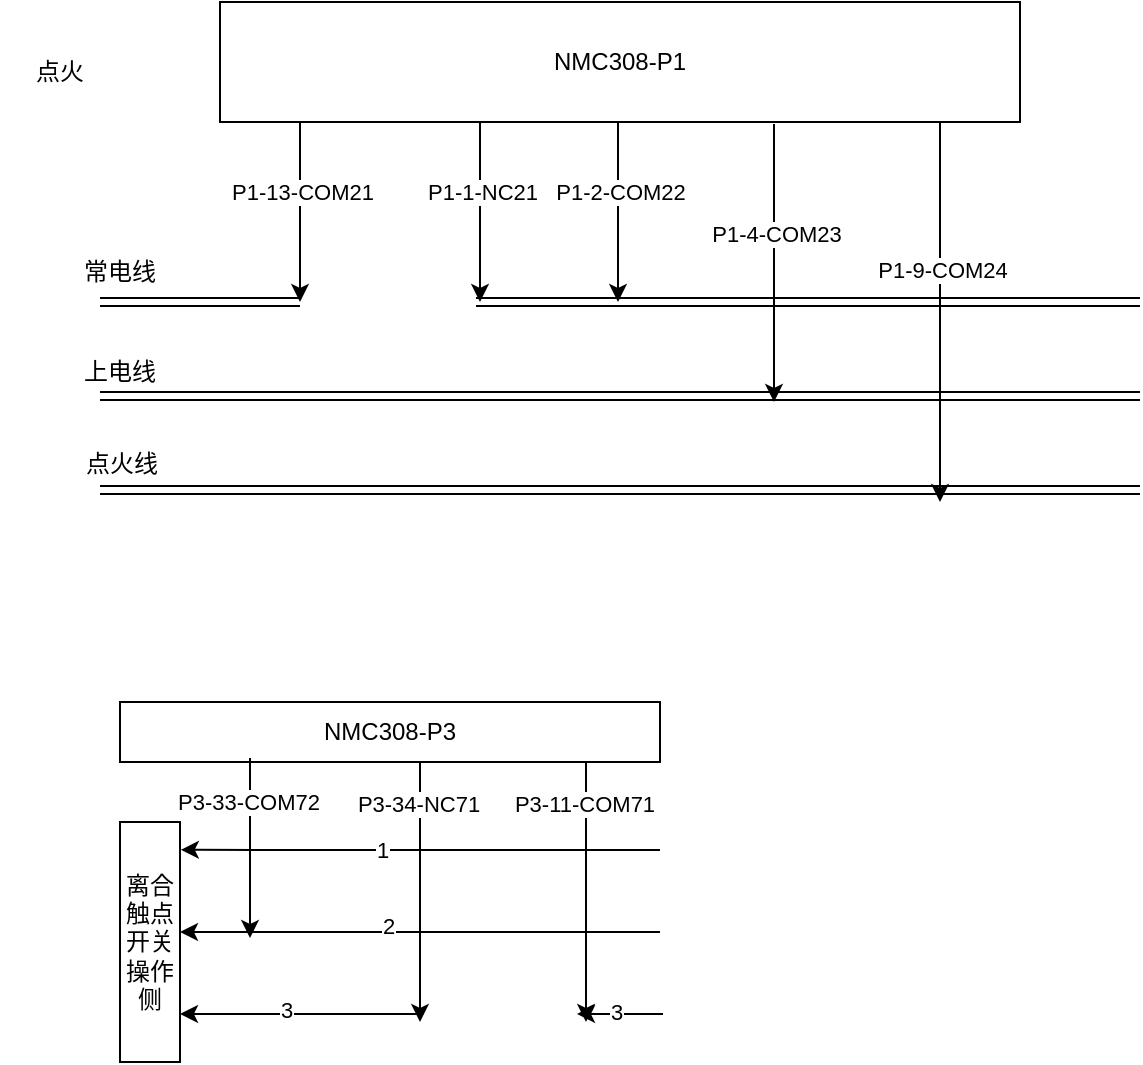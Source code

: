 <mxfile version="24.9.1">
  <diagram name="第 1 页" id="9E8rJnDWjaIL0gWoumOO">
    <mxGraphModel dx="819" dy="422" grid="1" gridSize="10" guides="1" tooltips="1" connect="1" arrows="1" fold="1" page="1" pageScale="1" pageWidth="827" pageHeight="2000" math="0" shadow="0">
      <root>
        <mxCell id="0" />
        <mxCell id="1" parent="0" />
        <mxCell id="UneD9aS1JqehnLIWqehY-1" value="" style="shape=link;html=1;rounded=0;" edge="1" parent="1">
          <mxGeometry width="100" relative="1" as="geometry">
            <mxPoint x="90" y="350" as="sourcePoint" />
            <mxPoint x="190" y="350" as="targetPoint" />
          </mxGeometry>
        </mxCell>
        <mxCell id="UneD9aS1JqehnLIWqehY-2" value="常电线" style="text;html=1;align=center;verticalAlign=middle;whiteSpace=wrap;rounded=0;" vertex="1" parent="1">
          <mxGeometry x="70" y="320" width="60" height="30" as="geometry" />
        </mxCell>
        <mxCell id="UneD9aS1JqehnLIWqehY-3" value="NMC308-P1" style="rounded=0;whiteSpace=wrap;html=1;" vertex="1" parent="1">
          <mxGeometry x="150" y="200" width="400" height="60" as="geometry" />
        </mxCell>
        <mxCell id="UneD9aS1JqehnLIWqehY-4" value="" style="endArrow=classic;html=1;rounded=0;exitX=0.1;exitY=1;exitDx=0;exitDy=0;exitPerimeter=0;" edge="1" parent="1" source="UneD9aS1JqehnLIWqehY-3">
          <mxGeometry width="50" height="50" relative="1" as="geometry">
            <mxPoint x="190" y="263" as="sourcePoint" />
            <mxPoint x="190" y="350" as="targetPoint" />
          </mxGeometry>
        </mxCell>
        <mxCell id="UneD9aS1JqehnLIWqehY-5" value="P1-13-COM21" style="edgeLabel;html=1;align=center;verticalAlign=middle;resizable=0;points=[];" vertex="1" connectable="0" parent="UneD9aS1JqehnLIWqehY-4">
          <mxGeometry x="-0.219" y="1" relative="1" as="geometry">
            <mxPoint as="offset" />
          </mxGeometry>
        </mxCell>
        <mxCell id="UneD9aS1JqehnLIWqehY-6" value="" style="shape=link;html=1;rounded=0;" edge="1" parent="1">
          <mxGeometry width="100" relative="1" as="geometry">
            <mxPoint x="278" y="350" as="sourcePoint" />
            <mxPoint x="610" y="350" as="targetPoint" />
          </mxGeometry>
        </mxCell>
        <mxCell id="UneD9aS1JqehnLIWqehY-7" value="" style="endArrow=classic;html=1;rounded=0;exitX=0.1;exitY=1;exitDx=0;exitDy=0;exitPerimeter=0;" edge="1" parent="1">
          <mxGeometry width="50" height="50" relative="1" as="geometry">
            <mxPoint x="280" y="260" as="sourcePoint" />
            <mxPoint x="280" y="350" as="targetPoint" />
          </mxGeometry>
        </mxCell>
        <mxCell id="UneD9aS1JqehnLIWqehY-8" value="P1-1-NC21" style="edgeLabel;html=1;align=center;verticalAlign=middle;resizable=0;points=[];" vertex="1" connectable="0" parent="UneD9aS1JqehnLIWqehY-7">
          <mxGeometry x="-0.219" y="1" relative="1" as="geometry">
            <mxPoint as="offset" />
          </mxGeometry>
        </mxCell>
        <mxCell id="UneD9aS1JqehnLIWqehY-9" value="" style="endArrow=classic;html=1;rounded=0;exitX=0.1;exitY=1;exitDx=0;exitDy=0;exitPerimeter=0;" edge="1" parent="1">
          <mxGeometry width="50" height="50" relative="1" as="geometry">
            <mxPoint x="349" y="260" as="sourcePoint" />
            <mxPoint x="349" y="350" as="targetPoint" />
          </mxGeometry>
        </mxCell>
        <mxCell id="UneD9aS1JqehnLIWqehY-10" value="P1-2-COM22" style="edgeLabel;html=1;align=center;verticalAlign=middle;resizable=0;points=[];" vertex="1" connectable="0" parent="UneD9aS1JqehnLIWqehY-9">
          <mxGeometry x="-0.219" y="1" relative="1" as="geometry">
            <mxPoint as="offset" />
          </mxGeometry>
        </mxCell>
        <mxCell id="UneD9aS1JqehnLIWqehY-11" value="" style="endArrow=classic;html=1;rounded=0;exitX=0.1;exitY=1;exitDx=0;exitDy=0;exitPerimeter=0;" edge="1" parent="1">
          <mxGeometry width="50" height="50" relative="1" as="geometry">
            <mxPoint x="427" y="261" as="sourcePoint" />
            <mxPoint x="427" y="400" as="targetPoint" />
          </mxGeometry>
        </mxCell>
        <mxCell id="UneD9aS1JqehnLIWqehY-12" value="P1-4-COM23" style="edgeLabel;html=1;align=center;verticalAlign=middle;resizable=0;points=[];" vertex="1" connectable="0" parent="UneD9aS1JqehnLIWqehY-11">
          <mxGeometry x="-0.219" y="1" relative="1" as="geometry">
            <mxPoint as="offset" />
          </mxGeometry>
        </mxCell>
        <mxCell id="UneD9aS1JqehnLIWqehY-13" value="" style="endArrow=classic;html=1;rounded=0;exitX=0.1;exitY=1;exitDx=0;exitDy=0;exitPerimeter=0;" edge="1" parent="1">
          <mxGeometry width="50" height="50" relative="1" as="geometry">
            <mxPoint x="510" y="260" as="sourcePoint" />
            <mxPoint x="510" y="450" as="targetPoint" />
          </mxGeometry>
        </mxCell>
        <mxCell id="UneD9aS1JqehnLIWqehY-14" value="P1-9-COM24" style="edgeLabel;html=1;align=center;verticalAlign=middle;resizable=0;points=[];" vertex="1" connectable="0" parent="UneD9aS1JqehnLIWqehY-13">
          <mxGeometry x="-0.219" y="1" relative="1" as="geometry">
            <mxPoint as="offset" />
          </mxGeometry>
        </mxCell>
        <mxCell id="UneD9aS1JqehnLIWqehY-15" value="" style="shape=link;html=1;rounded=0;" edge="1" parent="1">
          <mxGeometry width="100" relative="1" as="geometry">
            <mxPoint x="90" y="397" as="sourcePoint" />
            <mxPoint x="610" y="397" as="targetPoint" />
          </mxGeometry>
        </mxCell>
        <mxCell id="UneD9aS1JqehnLIWqehY-16" value="" style="shape=link;html=1;rounded=0;" edge="1" parent="1">
          <mxGeometry width="100" relative="1" as="geometry">
            <mxPoint x="90" y="444" as="sourcePoint" />
            <mxPoint x="610" y="444" as="targetPoint" />
          </mxGeometry>
        </mxCell>
        <mxCell id="UneD9aS1JqehnLIWqehY-17" value="上电线" style="text;html=1;align=center;verticalAlign=middle;whiteSpace=wrap;rounded=0;" vertex="1" parent="1">
          <mxGeometry x="70" y="370" width="60" height="30" as="geometry" />
        </mxCell>
        <mxCell id="UneD9aS1JqehnLIWqehY-18" value="点火线" style="text;html=1;align=center;verticalAlign=middle;whiteSpace=wrap;rounded=0;" vertex="1" parent="1">
          <mxGeometry x="71" y="416" width="60" height="30" as="geometry" />
        </mxCell>
        <mxCell id="UneD9aS1JqehnLIWqehY-19" value="点火" style="text;html=1;align=center;verticalAlign=middle;whiteSpace=wrap;rounded=0;" vertex="1" parent="1">
          <mxGeometry x="40" y="220" width="60" height="30" as="geometry" />
        </mxCell>
        <mxCell id="UneD9aS1JqehnLIWqehY-20" value="离合触点开关操作侧" style="rounded=0;whiteSpace=wrap;html=1;" vertex="1" parent="1">
          <mxGeometry x="100" y="610" width="30" height="120" as="geometry" />
        </mxCell>
        <mxCell id="UneD9aS1JqehnLIWqehY-21" value="" style="endArrow=classic;html=1;rounded=0;entryX=1.114;entryY=0.217;entryDx=0;entryDy=0;entryPerimeter=0;" edge="1" parent="1">
          <mxGeometry width="50" height="50" relative="1" as="geometry">
            <mxPoint x="370" y="624" as="sourcePoint" />
            <mxPoint x="130.42" y="623.89" as="targetPoint" />
            <Array as="points">
              <mxPoint x="176" y="624" />
            </Array>
          </mxGeometry>
        </mxCell>
        <mxCell id="UneD9aS1JqehnLIWqehY-24" value="1" style="edgeLabel;html=1;align=center;verticalAlign=middle;resizable=0;points=[];" vertex="1" connectable="0" parent="UneD9aS1JqehnLIWqehY-21">
          <mxGeometry x="0.197" relative="1" as="geometry">
            <mxPoint x="4" as="offset" />
          </mxGeometry>
        </mxCell>
        <mxCell id="UneD9aS1JqehnLIWqehY-22" value="" style="endArrow=classic;html=1;rounded=0;entryX=1.114;entryY=0.217;entryDx=0;entryDy=0;entryPerimeter=0;" edge="1" parent="1">
          <mxGeometry width="50" height="50" relative="1" as="geometry">
            <mxPoint x="370" y="665" as="sourcePoint" />
            <mxPoint x="130" y="665" as="targetPoint" />
          </mxGeometry>
        </mxCell>
        <mxCell id="UneD9aS1JqehnLIWqehY-25" value="2" style="edgeLabel;html=1;align=center;verticalAlign=middle;resizable=0;points=[];" vertex="1" connectable="0" parent="UneD9aS1JqehnLIWqehY-22">
          <mxGeometry x="0.139" y="-3" relative="1" as="geometry">
            <mxPoint as="offset" />
          </mxGeometry>
        </mxCell>
        <mxCell id="UneD9aS1JqehnLIWqehY-23" value="" style="endArrow=classic;html=1;rounded=0;entryX=1.114;entryY=0.217;entryDx=0;entryDy=0;entryPerimeter=0;" edge="1" parent="1">
          <mxGeometry width="50" height="50" relative="1" as="geometry">
            <mxPoint x="250" y="706" as="sourcePoint" />
            <mxPoint x="130" y="706" as="targetPoint" />
          </mxGeometry>
        </mxCell>
        <mxCell id="UneD9aS1JqehnLIWqehY-26" value="3" style="edgeLabel;html=1;align=center;verticalAlign=middle;resizable=0;points=[];" vertex="1" connectable="0" parent="UneD9aS1JqehnLIWqehY-23">
          <mxGeometry x="0.108" y="-2" relative="1" as="geometry">
            <mxPoint x="-1" as="offset" />
          </mxGeometry>
        </mxCell>
        <mxCell id="UneD9aS1JqehnLIWqehY-27" value="NMC308-P3" style="rounded=0;whiteSpace=wrap;html=1;" vertex="1" parent="1">
          <mxGeometry x="100" y="550" width="270" height="30" as="geometry" />
        </mxCell>
        <mxCell id="UneD9aS1JqehnLIWqehY-28" value="" style="endArrow=classic;html=1;rounded=0;exitX=0.25;exitY=1;exitDx=0;exitDy=0;" edge="1" parent="1">
          <mxGeometry width="50" height="50" relative="1" as="geometry">
            <mxPoint x="165.0" y="578" as="sourcePoint" />
            <mxPoint x="165" y="668" as="targetPoint" />
          </mxGeometry>
        </mxCell>
        <mxCell id="UneD9aS1JqehnLIWqehY-29" value="P3-33-COM72" style="edgeLabel;html=1;align=center;verticalAlign=middle;resizable=0;points=[];" vertex="1" connectable="0" parent="UneD9aS1JqehnLIWqehY-28">
          <mxGeometry x="-0.517" y="-1" relative="1" as="geometry">
            <mxPoint as="offset" />
          </mxGeometry>
        </mxCell>
        <mxCell id="UneD9aS1JqehnLIWqehY-30" value="" style="endArrow=classic;html=1;rounded=0;exitX=0.25;exitY=1;exitDx=0;exitDy=0;" edge="1" parent="1">
          <mxGeometry width="50" height="50" relative="1" as="geometry">
            <mxPoint x="250.0" y="580" as="sourcePoint" />
            <mxPoint x="250" y="710" as="targetPoint" />
          </mxGeometry>
        </mxCell>
        <mxCell id="UneD9aS1JqehnLIWqehY-31" value="P3-34-NC71" style="edgeLabel;html=1;align=center;verticalAlign=middle;resizable=0;points=[];" vertex="1" connectable="0" parent="UneD9aS1JqehnLIWqehY-30">
          <mxGeometry x="-0.517" y="-1" relative="1" as="geometry">
            <mxPoint y="-11" as="offset" />
          </mxGeometry>
        </mxCell>
        <mxCell id="UneD9aS1JqehnLIWqehY-32" value="" style="endArrow=classic;html=1;rounded=0;entryX=1.114;entryY=0.217;entryDx=0;entryDy=0;entryPerimeter=0;" edge="1" parent="1">
          <mxGeometry width="50" height="50" relative="1" as="geometry">
            <mxPoint x="371.5" y="706" as="sourcePoint" />
            <mxPoint x="328.5" y="706" as="targetPoint" />
          </mxGeometry>
        </mxCell>
        <mxCell id="UneD9aS1JqehnLIWqehY-34" value="3" style="edgeLabel;html=1;align=center;verticalAlign=middle;resizable=0;points=[];" vertex="1" connectable="0" parent="UneD9aS1JqehnLIWqehY-32">
          <mxGeometry x="0.114" y="-1" relative="1" as="geometry">
            <mxPoint as="offset" />
          </mxGeometry>
        </mxCell>
        <mxCell id="UneD9aS1JqehnLIWqehY-35" value="" style="endArrow=classic;html=1;rounded=0;exitX=0.25;exitY=1;exitDx=0;exitDy=0;" edge="1" parent="1">
          <mxGeometry width="50" height="50" relative="1" as="geometry">
            <mxPoint x="333.0" y="580" as="sourcePoint" />
            <mxPoint x="333" y="710" as="targetPoint" />
          </mxGeometry>
        </mxCell>
        <mxCell id="UneD9aS1JqehnLIWqehY-36" value="P3-11-COM71" style="edgeLabel;html=1;align=center;verticalAlign=middle;resizable=0;points=[];" vertex="1" connectable="0" parent="UneD9aS1JqehnLIWqehY-35">
          <mxGeometry x="-0.517" y="-1" relative="1" as="geometry">
            <mxPoint y="-11" as="offset" />
          </mxGeometry>
        </mxCell>
      </root>
    </mxGraphModel>
  </diagram>
</mxfile>
